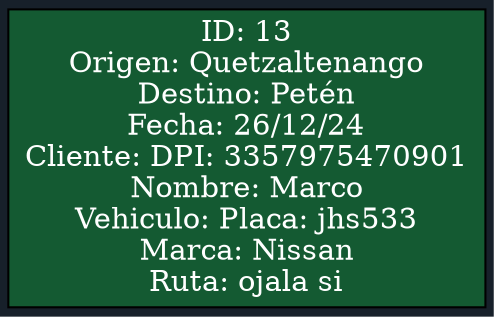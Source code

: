 digraph G {
rankdir=LR;
bgcolor="#17202a";
node [shape=record, style=filled, fillcolor="#145a32", fontcolor="white"];
edge [color="white"];
nodo0 [label="ID: 13\nOrigen: Quetzaltenango\nDestino: Petén\nFecha: 26/12/24\nCliente: DPI: 3357975470901\nNombre:  Marco\nVehiculo: Placa: jhs533\nMarca: Nissan\nRuta: ojala si"];
}